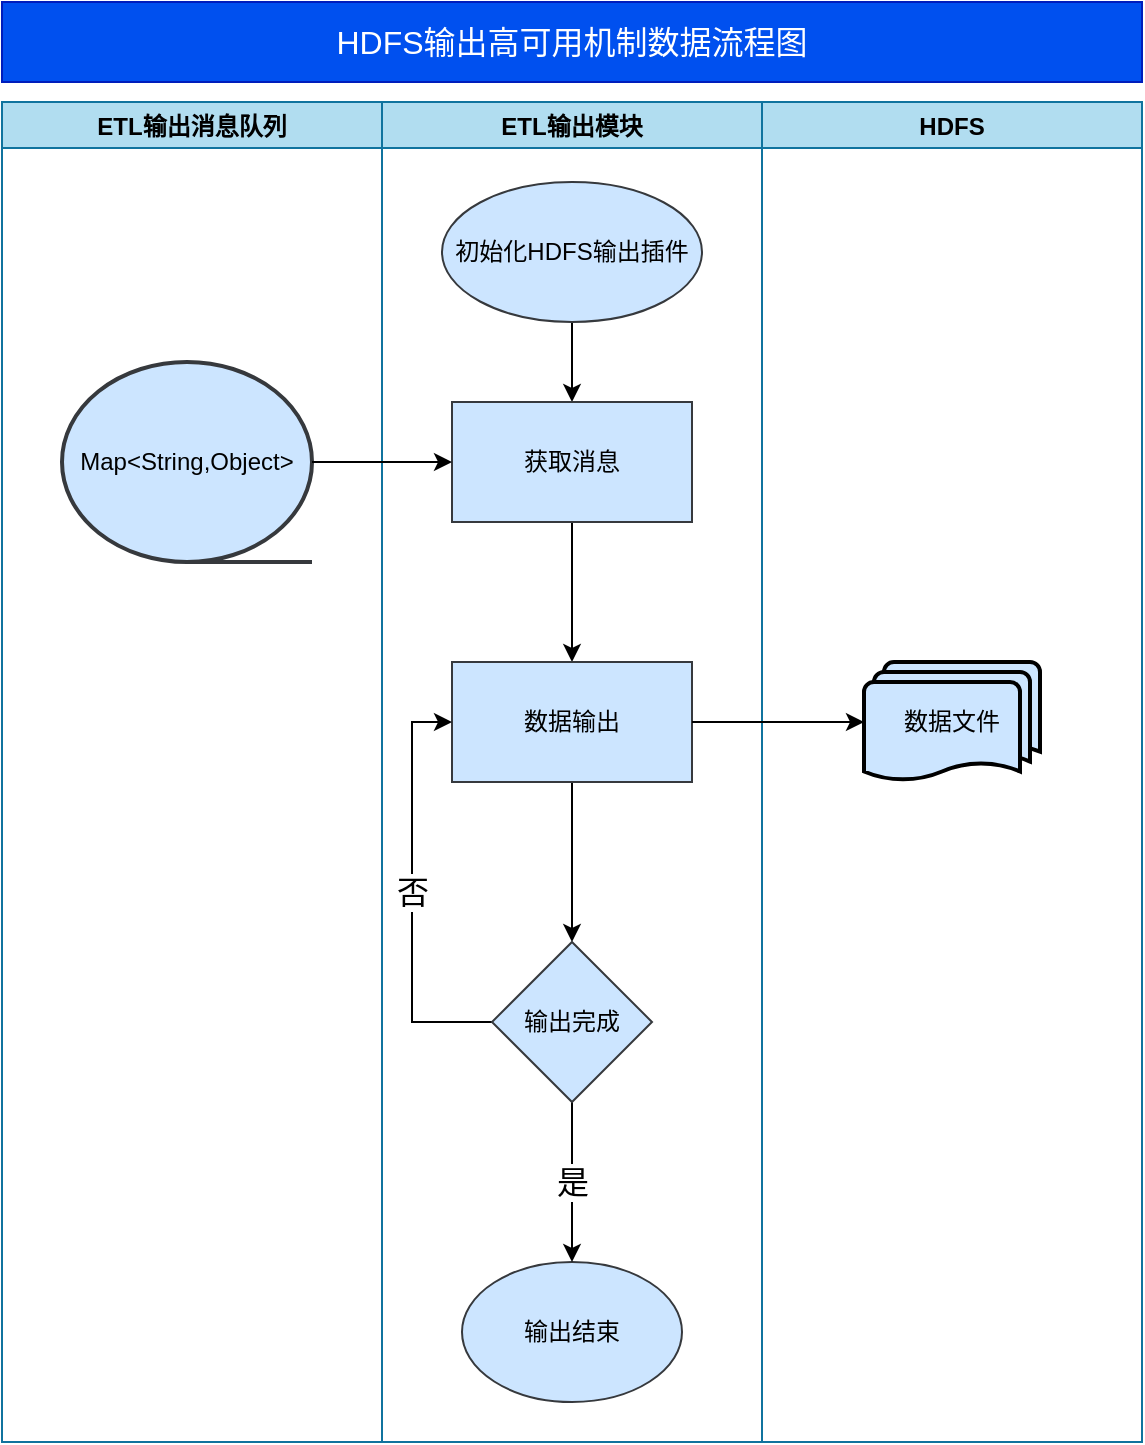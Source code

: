 <mxfile version="12.9.0" type="github" pages="4">
  <diagram name="HDFS输出高可用机制" id="QLA6c8afZ9ptkQlskvu9">
    <mxGraphModel dx="1038" dy="548" grid="1" gridSize="10" guides="1" tooltips="1" connect="1" arrows="1" fold="1" page="1" pageScale="1" pageWidth="3300" pageHeight="4681" math="0" shadow="0">
      <root>
        <mxCell id="_19f8AWKwFTEjqmsnG6Q-0" />
        <mxCell id="_19f8AWKwFTEjqmsnG6Q-1" parent="_19f8AWKwFTEjqmsnG6Q-0" />
        <mxCell id="5JSRhHSlmXWrOIIpgonB-0" value="ETL输出消息队列" style="swimlane;fillColor=#b1ddf0;strokeColor=#10739e;fontColor=#000000;" vertex="1" parent="_19f8AWKwFTEjqmsnG6Q-1">
          <mxGeometry x="190" y="110" width="190" height="670" as="geometry">
            <mxRectangle x="410" y="230" width="130" height="23" as="alternateBounds" />
          </mxGeometry>
        </mxCell>
        <mxCell id="5JSRhHSlmXWrOIIpgonB-1" value="Map&amp;lt;String,Object&amp;gt;" style="strokeWidth=2;html=1;shape=mxgraph.flowchart.sequential_data;whiteSpace=wrap;fillColor=#cce5ff;strokeColor=#36393d;" vertex="1" parent="5JSRhHSlmXWrOIIpgonB-0">
          <mxGeometry x="30" y="130" width="125" height="100" as="geometry" />
        </mxCell>
        <mxCell id="5JSRhHSlmXWrOIIpgonB-2" value="ETL输出模块" style="swimlane;fillColor=#b1ddf0;strokeColor=#10739e;startSize=23;" vertex="1" parent="_19f8AWKwFTEjqmsnG6Q-1">
          <mxGeometry x="380" y="110" width="190" height="670" as="geometry" />
        </mxCell>
        <mxCell id="5JSRhHSlmXWrOIIpgonB-3" style="edgeStyle=orthogonalEdgeStyle;rounded=0;orthogonalLoop=1;jettySize=auto;html=1;entryX=0.5;entryY=0;entryDx=0;entryDy=0;fontColor=#000000;" edge="1" parent="5JSRhHSlmXWrOIIpgonB-2" source="5JSRhHSlmXWrOIIpgonB-4" target="5JSRhHSlmXWrOIIpgonB-6">
          <mxGeometry relative="1" as="geometry" />
        </mxCell>
        <mxCell id="5JSRhHSlmXWrOIIpgonB-4" value="初始化HDFS输出插件" style="ellipse;whiteSpace=wrap;html=1;fillColor=#cce5ff;strokeColor=#36393d;" vertex="1" parent="5JSRhHSlmXWrOIIpgonB-2">
          <mxGeometry x="30" y="40" width="130" height="70" as="geometry" />
        </mxCell>
        <mxCell id="5JSRhHSlmXWrOIIpgonB-5" value="" style="edgeStyle=orthogonalEdgeStyle;rounded=0;orthogonalLoop=1;jettySize=auto;html=1;fontColor=#000000;entryX=0.5;entryY=0;entryDx=0;entryDy=0;" edge="1" parent="5JSRhHSlmXWrOIIpgonB-2" source="5JSRhHSlmXWrOIIpgonB-6" target="5JSRhHSlmXWrOIIpgonB-8">
          <mxGeometry relative="1" as="geometry">
            <mxPoint x="95" y="260" as="targetPoint" />
          </mxGeometry>
        </mxCell>
        <mxCell id="5JSRhHSlmXWrOIIpgonB-6" value="获取消息" style="whiteSpace=wrap;html=1;fillColor=#cce5ff;strokeColor=#36393d;" vertex="1" parent="5JSRhHSlmXWrOIIpgonB-2">
          <mxGeometry x="35" y="150" width="120" height="60" as="geometry" />
        </mxCell>
        <mxCell id="5JSRhHSlmXWrOIIpgonB-7" value="" style="edgeStyle=orthogonalEdgeStyle;rounded=0;orthogonalLoop=1;jettySize=auto;html=1;fontSize=16;entryX=0.5;entryY=0;entryDx=0;entryDy=0;" edge="1" parent="5JSRhHSlmXWrOIIpgonB-2" source="5JSRhHSlmXWrOIIpgonB-8" target="5JSRhHSlmXWrOIIpgonB-12">
          <mxGeometry relative="1" as="geometry">
            <mxPoint x="95" y="420" as="targetPoint" />
          </mxGeometry>
        </mxCell>
        <mxCell id="5JSRhHSlmXWrOIIpgonB-8" value="&lt;span style=&quot;white-space: normal&quot;&gt;数据输出&lt;/span&gt;" style="whiteSpace=wrap;html=1;fillColor=#cce5ff;strokeColor=#36393d;" vertex="1" parent="5JSRhHSlmXWrOIIpgonB-2">
          <mxGeometry x="35" y="280" width="120" height="60" as="geometry" />
        </mxCell>
        <mxCell id="5JSRhHSlmXWrOIIpgonB-9" value="输出结束" style="ellipse;whiteSpace=wrap;html=1;fillColor=#cce5ff;strokeColor=#36393d;" vertex="1" parent="5JSRhHSlmXWrOIIpgonB-2">
          <mxGeometry x="40" y="580" width="110" height="70" as="geometry" />
        </mxCell>
        <mxCell id="5JSRhHSlmXWrOIIpgonB-10" value="是" style="edgeStyle=orthogonalEdgeStyle;rounded=0;orthogonalLoop=1;jettySize=auto;html=1;entryX=0.5;entryY=0;entryDx=0;entryDy=0;fontSize=16;" edge="1" parent="5JSRhHSlmXWrOIIpgonB-2" source="5JSRhHSlmXWrOIIpgonB-12" target="5JSRhHSlmXWrOIIpgonB-9">
          <mxGeometry relative="1" as="geometry" />
        </mxCell>
        <mxCell id="5JSRhHSlmXWrOIIpgonB-11" value="否" style="edgeStyle=orthogonalEdgeStyle;rounded=0;orthogonalLoop=1;jettySize=auto;html=1;entryX=0;entryY=0.5;entryDx=0;entryDy=0;fontSize=16;exitX=0;exitY=0.5;exitDx=0;exitDy=0;" edge="1" parent="5JSRhHSlmXWrOIIpgonB-2" source="5JSRhHSlmXWrOIIpgonB-12" target="5JSRhHSlmXWrOIIpgonB-8">
          <mxGeometry relative="1" as="geometry">
            <Array as="points">
              <mxPoint x="15" y="460" />
              <mxPoint x="15" y="310" />
            </Array>
          </mxGeometry>
        </mxCell>
        <mxCell id="5JSRhHSlmXWrOIIpgonB-12" value="输出完成" style="rhombus;whiteSpace=wrap;html=1;fontSize=12;fillColor=#cce5ff;strokeColor=#36393d;" vertex="1" parent="5JSRhHSlmXWrOIIpgonB-2">
          <mxGeometry x="55" y="420" width="80" height="80" as="geometry" />
        </mxCell>
        <mxCell id="5JSRhHSlmXWrOIIpgonB-13" style="edgeStyle=orthogonalEdgeStyle;rounded=0;orthogonalLoop=1;jettySize=auto;html=1;entryX=0;entryY=0.5;entryDx=0;entryDy=0;fontColor=#000000;" edge="1" parent="_19f8AWKwFTEjqmsnG6Q-1" source="5JSRhHSlmXWrOIIpgonB-1" target="5JSRhHSlmXWrOIIpgonB-6">
          <mxGeometry relative="1" as="geometry" />
        </mxCell>
        <mxCell id="5JSRhHSlmXWrOIIpgonB-14" value="HDFS" style="swimlane;fillColor=#b1ddf0;strokeColor=#10739e;startSize=23;" vertex="1" parent="_19f8AWKwFTEjqmsnG6Q-1">
          <mxGeometry x="570" y="110" width="190" height="670" as="geometry" />
        </mxCell>
        <mxCell id="5JSRhHSlmXWrOIIpgonB-15" value="数据文件" style="strokeWidth=2;html=1;shape=mxgraph.flowchart.multi-document;whiteSpace=wrap;fontColor=#000000;fillColor=#CCE5FF;" vertex="1" parent="5JSRhHSlmXWrOIIpgonB-14">
          <mxGeometry x="51" y="280" width="88" height="60" as="geometry" />
        </mxCell>
        <mxCell id="5JSRhHSlmXWrOIIpgonB-16" style="edgeStyle=orthogonalEdgeStyle;rounded=0;orthogonalLoop=1;jettySize=auto;html=1;entryX=0;entryY=0.5;entryDx=0;entryDy=0;entryPerimeter=0;fontColor=#000000;" edge="1" parent="_19f8AWKwFTEjqmsnG6Q-1" source="5JSRhHSlmXWrOIIpgonB-8" target="5JSRhHSlmXWrOIIpgonB-15">
          <mxGeometry relative="1" as="geometry" />
        </mxCell>
        <mxCell id="5JSRhHSlmXWrOIIpgonB-17" value="HDFS输出高可用机制数据流程图" style="rounded=0;whiteSpace=wrap;html=1;fillColor=#0050ef;strokeColor=#001DBC;fontColor=#ffffff;fontSize=16;" vertex="1" parent="_19f8AWKwFTEjqmsnG6Q-1">
          <mxGeometry x="190" y="60" width="570" height="40" as="geometry" />
        </mxCell>
      </root>
    </mxGraphModel>
  </diagram>
  <diagram name="RedisMatcher缓存匹配解析器" id="6tJeXMhGGitV_Z6dKe4h">
    <mxGraphModel dx="1038" dy="548" grid="1" gridSize="10" guides="1" tooltips="1" connect="1" arrows="1" fold="1" page="1" pageScale="1" pageWidth="3300" pageHeight="4681" math="0" shadow="0">
      <root>
        <mxCell id="0AodWVna2HB9icSDbrAr-0" />
        <mxCell id="0AodWVna2HB9icSDbrAr-1" parent="0AodWVna2HB9icSDbrAr-0" />
        <mxCell id="0AodWVna2HB9icSDbrAr-2" value="数据源" style="swimlane;fillColor=#b1ddf0;strokeColor=#10739e;" parent="0AodWVna2HB9icSDbrAr-1" vertex="1">
          <mxGeometry x="260" y="220" width="220" height="590" as="geometry" />
        </mxCell>
        <mxCell id="0AodWVna2HB9icSDbrAr-3" value="源数据文件" style="strokeWidth=2;html=1;shape=mxgraph.flowchart.multi-document;whiteSpace=wrap;fillColor=#cce5ff;strokeColor=#36393d;" parent="0AodWVna2HB9icSDbrAr-2" vertex="1">
          <mxGeometry x="40" y="135" width="124" height="90" as="geometry" />
        </mxCell>
        <mxCell id="0AodWVna2HB9icSDbrAr-4" value="ETL输入模块" style="swimlane;fillColor=#b1ddf0;strokeColor=#10739e;" parent="0AodWVna2HB9icSDbrAr-1" vertex="1">
          <mxGeometry x="480" y="220" width="250" height="590" as="geometry" />
        </mxCell>
        <mxCell id="0AodWVna2HB9icSDbrAr-5" style="edgeStyle=orthogonalEdgeStyle;rounded=0;orthogonalLoop=1;jettySize=auto;html=1;entryX=0.5;entryY=0;entryDx=0;entryDy=0;" parent="0AodWVna2HB9icSDbrAr-4" source="0AodWVna2HB9icSDbrAr-6" target="0AodWVna2HB9icSDbrAr-8" edge="1">
          <mxGeometry relative="1" as="geometry" />
        </mxCell>
        <mxCell id="0AodWVna2HB9icSDbrAr-6" value="初始化输入模块" style="ellipse;whiteSpace=wrap;html=1;fillColor=#cce5ff;strokeColor=#36393d;" parent="0AodWVna2HB9icSDbrAr-4" vertex="1">
          <mxGeometry x="70" y="35" width="110" height="70" as="geometry" />
        </mxCell>
        <mxCell id="0AodWVna2HB9icSDbrAr-7" style="edgeStyle=orthogonalEdgeStyle;rounded=0;orthogonalLoop=1;jettySize=auto;html=1;entryX=0.5;entryY=0;entryDx=0;entryDy=0;" parent="0AodWVna2HB9icSDbrAr-4" source="0AodWVna2HB9icSDbrAr-8" target="0AodWVna2HB9icSDbrAr-10" edge="1">
          <mxGeometry relative="1" as="geometry" />
        </mxCell>
        <mxCell id="0AodWVna2HB9icSDbrAr-8" value="读取源数据" style="whiteSpace=wrap;html=1;fillColor=#cce5ff;strokeColor=#36393d;" parent="0AodWVna2HB9icSDbrAr-4" vertex="1">
          <mxGeometry x="65" y="150" width="120" height="60" as="geometry" />
        </mxCell>
        <mxCell id="0AodWVna2HB9icSDbrAr-9" style="edgeStyle=orthogonalEdgeStyle;rounded=0;orthogonalLoop=1;jettySize=auto;html=1;entryX=0.5;entryY=0;entryDx=0;entryDy=0;" parent="0AodWVna2HB9icSDbrAr-4" source="0AodWVna2HB9icSDbrAr-10" target="0AodWVna2HB9icSDbrAr-12" edge="1">
          <mxGeometry relative="1" as="geometry" />
        </mxCell>
        <mxCell id="0AodWVna2HB9icSDbrAr-10" value="处理源数据" style="whiteSpace=wrap;html=1;fillColor=#cce5ff;strokeColor=#36393d;" parent="0AodWVna2HB9icSDbrAr-4" vertex="1">
          <mxGeometry x="52.5" y="270" width="145" height="70" as="geometry" />
        </mxCell>
        <mxCell id="0AodWVna2HB9icSDbrAr-11" style="edgeStyle=orthogonalEdgeStyle;rounded=0;orthogonalLoop=1;jettySize=auto;html=1;entryX=0.5;entryY=0;entryDx=0;entryDy=0;" parent="0AodWVna2HB9icSDbrAr-4" source="0AodWVna2HB9icSDbrAr-12" target="0AodWVna2HB9icSDbrAr-13" edge="1">
          <mxGeometry relative="1" as="geometry">
            <mxPoint x="125" y="480" as="targetPoint" />
          </mxGeometry>
        </mxCell>
        <mxCell id="0AodWVna2HB9icSDbrAr-12" value="提取需要的数据输出" style="whiteSpace=wrap;html=1;fillColor=#cce5ff;strokeColor=#36393d;" parent="0AodWVna2HB9icSDbrAr-4" vertex="1">
          <mxGeometry x="65" y="380" width="120" height="60" as="geometry" />
        </mxCell>
        <mxCell id="0AodWVna2HB9icSDbrAr-13" value="输入模块完毕" style="ellipse;whiteSpace=wrap;html=1;fillColor=#cce5ff;strokeColor=#36393d;" parent="0AodWVna2HB9icSDbrAr-4" vertex="1">
          <mxGeometry x="70" y="500" width="110" height="70" as="geometry" />
        </mxCell>
        <mxCell id="0AodWVna2HB9icSDbrAr-14" value="ETL输入消息队列" style="swimlane;fillColor=#b1ddf0;strokeColor=#10739e;" parent="0AodWVna2HB9icSDbrAr-1" vertex="1">
          <mxGeometry x="730" y="220" width="190" height="590" as="geometry" />
        </mxCell>
        <mxCell id="0AodWVna2HB9icSDbrAr-15" value="Map&amp;lt;String,Object&amp;gt;" style="strokeWidth=2;html=1;shape=mxgraph.flowchart.sequential_data;whiteSpace=wrap;fillColor=#cce5ff;strokeColor=#36393d;" parent="0AodWVna2HB9icSDbrAr-14" vertex="1">
          <mxGeometry x="30" y="130" width="125" height="100" as="geometry" />
        </mxCell>
        <mxCell id="0AodWVna2HB9icSDbrAr-16" style="edgeStyle=orthogonalEdgeStyle;rounded=0;orthogonalLoop=1;jettySize=auto;html=1;entryX=0.5;entryY=1;entryDx=0;entryDy=0;entryPerimeter=0;" parent="0AodWVna2HB9icSDbrAr-1" source="0AodWVna2HB9icSDbrAr-12" target="0AodWVna2HB9icSDbrAr-15" edge="1">
          <mxGeometry relative="1" as="geometry" />
        </mxCell>
        <mxCell id="0AodWVna2HB9icSDbrAr-17" style="edgeStyle=orthogonalEdgeStyle;rounded=0;orthogonalLoop=1;jettySize=auto;html=1;entryX=0;entryY=0.5;entryDx=0;entryDy=0;fontColor=#FFFFFF;" parent="0AodWVna2HB9icSDbrAr-1" source="0AodWVna2HB9icSDbrAr-3" target="0AodWVna2HB9icSDbrAr-8" edge="1">
          <mxGeometry relative="1" as="geometry" />
        </mxCell>
        <mxCell id="0AodWVna2HB9icSDbrAr-18" value="ETL解析模块" style="swimlane;fillColor=#b1ddf0;strokeColor=#10739e;startSize=23;" parent="0AodWVna2HB9icSDbrAr-1" vertex="1">
          <mxGeometry x="920" y="220" width="190" height="590" as="geometry" />
        </mxCell>
        <mxCell id="0AodWVna2HB9icSDbrAr-19" style="edgeStyle=orthogonalEdgeStyle;rounded=0;orthogonalLoop=1;jettySize=auto;html=1;entryX=0.5;entryY=0;entryDx=0;entryDy=0;fontColor=#FFFFFF;" parent="0AodWVna2HB9icSDbrAr-18" source="0AodWVna2HB9icSDbrAr-20" target="0AodWVna2HB9icSDbrAr-22" edge="1">
          <mxGeometry relative="1" as="geometry" />
        </mxCell>
        <mxCell id="0AodWVna2HB9icSDbrAr-20" value="初始化解析模块" style="ellipse;whiteSpace=wrap;html=1;fillColor=#cce5ff;strokeColor=#36393d;" parent="0AodWVna2HB9icSDbrAr-18" vertex="1">
          <mxGeometry x="40" y="35" width="110" height="70" as="geometry" />
        </mxCell>
        <mxCell id="0AodWVna2HB9icSDbrAr-21" value="" style="edgeStyle=orthogonalEdgeStyle;rounded=0;orthogonalLoop=1;jettySize=auto;html=1;fontColor=#FFFFFF;" parent="0AodWVna2HB9icSDbrAr-18" source="0AodWVna2HB9icSDbrAr-22" target="0AodWVna2HB9icSDbrAr-24" edge="1">
          <mxGeometry relative="1" as="geometry" />
        </mxCell>
        <mxCell id="0AodWVna2HB9icSDbrAr-22" value="获取消息" style="whiteSpace=wrap;html=1;fillColor=#cce5ff;strokeColor=#36393d;" parent="0AodWVna2HB9icSDbrAr-18" vertex="1">
          <mxGeometry x="35" y="150" width="120" height="60" as="geometry" />
        </mxCell>
        <mxCell id="0AodWVna2HB9icSDbrAr-23" value="" style="edgeStyle=orthogonalEdgeStyle;rounded=0;orthogonalLoop=1;jettySize=auto;html=1;fontColor=#FFFFFF;" parent="0AodWVna2HB9icSDbrAr-18" source="0AodWVna2HB9icSDbrAr-24" target="0AodWVna2HB9icSDbrAr-26" edge="1">
          <mxGeometry relative="1" as="geometry" />
        </mxCell>
        <mxCell id="0AodWVna2HB9icSDbrAr-24" value="RedisMatcher匹配key与field" style="whiteSpace=wrap;html=1;fillColor=#cce5ff;strokeColor=#36393d;" parent="0AodWVna2HB9icSDbrAr-18" vertex="1">
          <mxGeometry x="35" y="265" width="120" height="60" as="geometry" />
        </mxCell>
        <mxCell id="0AodWVna2HB9icSDbrAr-25" value="" style="edgeStyle=orthogonalEdgeStyle;rounded=0;orthogonalLoop=1;jettySize=auto;html=1;fontColor=#FFFFFF;entryX=0.5;entryY=0;entryDx=0;entryDy=0;" parent="0AodWVna2HB9icSDbrAr-18" source="0AodWVna2HB9icSDbrAr-26" target="0AodWVna2HB9icSDbrAr-27" edge="1">
          <mxGeometry relative="1" as="geometry">
            <mxPoint x="95" y="500" as="targetPoint" />
          </mxGeometry>
        </mxCell>
        <mxCell id="0AodWVna2HB9icSDbrAr-26" value="输出消息" style="whiteSpace=wrap;html=1;fillColor=#cce5ff;strokeColor=#36393d;" parent="0AodWVna2HB9icSDbrAr-18" vertex="1">
          <mxGeometry x="35" y="380" width="120" height="60" as="geometry" />
        </mxCell>
        <mxCell id="0AodWVna2HB9icSDbrAr-27" value="解析模块完毕" style="ellipse;whiteSpace=wrap;html=1;fillColor=#cce5ff;strokeColor=#36393d;" parent="0AodWVna2HB9icSDbrAr-18" vertex="1">
          <mxGeometry x="40" y="500" width="110" height="70" as="geometry" />
        </mxCell>
        <mxCell id="0AodWVna2HB9icSDbrAr-28" style="edgeStyle=orthogonalEdgeStyle;rounded=0;orthogonalLoop=1;jettySize=auto;html=1;entryX=0;entryY=0.5;entryDx=0;entryDy=0;fontColor=#FFFFFF;" parent="0AodWVna2HB9icSDbrAr-1" source="0AodWVna2HB9icSDbrAr-15" target="0AodWVna2HB9icSDbrAr-22" edge="1">
          <mxGeometry relative="1" as="geometry" />
        </mxCell>
        <mxCell id="0AodWVna2HB9icSDbrAr-29" value="ETL输出消息队列" style="swimlane;fillColor=#b1ddf0;strokeColor=#10739e;" parent="0AodWVna2HB9icSDbrAr-1" vertex="1">
          <mxGeometry x="1110" y="220" width="190" height="590" as="geometry" />
        </mxCell>
        <mxCell id="0AodWVna2HB9icSDbrAr-30" value="Map&amp;lt;String,Object&amp;gt;" style="strokeWidth=2;html=1;shape=mxgraph.flowchart.sequential_data;whiteSpace=wrap;fillColor=#cce5ff;strokeColor=#36393d;" parent="0AodWVna2HB9icSDbrAr-29" vertex="1">
          <mxGeometry x="30" y="130" width="125" height="100" as="geometry" />
        </mxCell>
        <mxCell id="0AodWVna2HB9icSDbrAr-31" style="edgeStyle=orthogonalEdgeStyle;rounded=0;orthogonalLoop=1;jettySize=auto;html=1;entryX=0.5;entryY=1;entryDx=0;entryDy=0;entryPerimeter=0;fontColor=#FFFFFF;" parent="0AodWVna2HB9icSDbrAr-1" source="0AodWVna2HB9icSDbrAr-26" target="0AodWVna2HB9icSDbrAr-30" edge="1">
          <mxGeometry relative="1" as="geometry" />
        </mxCell>
        <mxCell id="L3FBEPCJGVgEJKZWhFNF-0" value="RedisMatcher缓存匹配解析器" style="rounded=0;whiteSpace=wrap;html=1;fillColor=#0050ef;strokeColor=#001DBC;fontColor=#ffffff;fontSize=16;" vertex="1" parent="0AodWVna2HB9icSDbrAr-1">
          <mxGeometry x="260" y="170" width="1040" height="40" as="geometry" />
        </mxCell>
      </root>
    </mxGraphModel>
  </diagram>
  <diagram name="HashMapping规则加载机制优化" id="JFFQAuG_wPv6WIEdarv0">
    <mxGraphModel dx="1038" dy="548" grid="1" gridSize="10" guides="1" tooltips="1" connect="1" arrows="1" fold="1" page="1" pageScale="1" pageWidth="3300" pageHeight="4681" math="0" shadow="0">
      <root>
        <mxCell id="qLnb4DoY_4VkfMyuGr5S-0" />
        <mxCell id="qLnb4DoY_4VkfMyuGr5S-1" parent="qLnb4DoY_4VkfMyuGr5S-0" />
        <mxCell id="qLnb4DoY_4VkfMyuGr5S-2" value="数据源" style="swimlane;fillColor=#b1ddf0;strokeColor=#10739e;" parent="qLnb4DoY_4VkfMyuGr5S-1" vertex="1">
          <mxGeometry x="240" y="220" width="240" height="700" as="geometry" />
        </mxCell>
        <mxCell id="qLnb4DoY_4VkfMyuGr5S-34" value="MySQL数据库" style="html=1;shape=mxgraph.flowchart.database;whiteSpace=wrap;fontColor=#000000;strokeColor=#36393d;fillColor=#cce5ff;" parent="qLnb4DoY_4VkfMyuGr5S-2" vertex="1">
          <mxGeometry x="65" y="125" width="90" height="110" as="geometry" />
        </mxCell>
        <mxCell id="qLnb4DoY_4VkfMyuGr5S-18" value="ETL解析模块" style="swimlane;fillColor=#b1ddf0;strokeColor=#10739e;startSize=23;" parent="qLnb4DoY_4VkfMyuGr5S-1" vertex="1">
          <mxGeometry x="480" y="220" width="250" height="700" as="geometry" />
        </mxCell>
        <mxCell id="V2bdReU_o3_CmRVQtRbT-26" style="edgeStyle=orthogonalEdgeStyle;rounded=0;orthogonalLoop=1;jettySize=auto;html=1;entryX=0.5;entryY=0;entryDx=0;entryDy=0;fontSize=12;" edge="1" parent="qLnb4DoY_4VkfMyuGr5S-18" source="qLnb4DoY_4VkfMyuGr5S-20" target="V2bdReU_o3_CmRVQtRbT-16">
          <mxGeometry relative="1" as="geometry" />
        </mxCell>
        <mxCell id="qLnb4DoY_4VkfMyuGr5S-20" value="初始化HashMapping解析器" style="ellipse;whiteSpace=wrap;html=1;fillColor=#cce5ff;strokeColor=#36393d;" parent="qLnb4DoY_4VkfMyuGr5S-18" vertex="1">
          <mxGeometry x="60" y="30" width="120" height="70" as="geometry" />
        </mxCell>
        <mxCell id="V2bdReU_o3_CmRVQtRbT-23" value="" style="edgeStyle=orthogonalEdgeStyle;rounded=0;orthogonalLoop=1;jettySize=auto;html=1;fontSize=12;" edge="1" parent="qLnb4DoY_4VkfMyuGr5S-18" source="qLnb4DoY_4VkfMyuGr5S-22" target="V2bdReU_o3_CmRVQtRbT-22">
          <mxGeometry relative="1" as="geometry" />
        </mxCell>
        <mxCell id="qLnb4DoY_4VkfMyuGr5S-22" value="从MySQL中加载规则集" style="whiteSpace=wrap;html=1;fillColor=#cce5ff;strokeColor=#36393d;" parent="qLnb4DoY_4VkfMyuGr5S-18" vertex="1">
          <mxGeometry x="60" y="360" width="120" height="60" as="geometry" />
        </mxCell>
        <mxCell id="V2bdReU_o3_CmRVQtRbT-25" style="edgeStyle=orthogonalEdgeStyle;rounded=0;orthogonalLoop=1;jettySize=auto;html=1;fontSize=12;" edge="1" parent="qLnb4DoY_4VkfMyuGr5S-18" source="V2bdReU_o3_CmRVQtRbT-22" target="qLnb4DoY_4VkfMyuGr5S-27">
          <mxGeometry relative="1" as="geometry" />
        </mxCell>
        <mxCell id="V2bdReU_o3_CmRVQtRbT-22" value="以SQL为key缓存规则集" style="whiteSpace=wrap;html=1;fillColor=#cce5ff;strokeColor=#36393d;" vertex="1" parent="qLnb4DoY_4VkfMyuGr5S-18">
          <mxGeometry x="60" y="500" width="120" height="60" as="geometry" />
        </mxCell>
        <mxCell id="qLnb4DoY_4VkfMyuGr5S-27" value="规则加载完毕" style="ellipse;whiteSpace=wrap;html=1;fillColor=#cce5ff;strokeColor=#36393d;" parent="qLnb4DoY_4VkfMyuGr5S-18" vertex="1">
          <mxGeometry x="65" y="620" width="110" height="70" as="geometry" />
        </mxCell>
        <mxCell id="V2bdReU_o3_CmRVQtRbT-18" value="" style="edgeStyle=orthogonalEdgeStyle;rounded=0;orthogonalLoop=1;jettySize=auto;html=1;fontSize=16;" edge="1" parent="qLnb4DoY_4VkfMyuGr5S-18" source="V2bdReU_o3_CmRVQtRbT-16" target="V2bdReU_o3_CmRVQtRbT-12">
          <mxGeometry relative="1" as="geometry" />
        </mxCell>
        <mxCell id="V2bdReU_o3_CmRVQtRbT-16" value="以SQL为key获取规则集" style="whiteSpace=wrap;html=1;fillColor=#cce5ff;strokeColor=#36393d;" vertex="1" parent="qLnb4DoY_4VkfMyuGr5S-18">
          <mxGeometry x="60" y="140" width="120" height="60" as="geometry" />
        </mxCell>
        <mxCell id="V2bdReU_o3_CmRVQtRbT-19" value="否" style="edgeStyle=orthogonalEdgeStyle;rounded=0;orthogonalLoop=1;jettySize=auto;html=1;entryX=0.5;entryY=0;entryDx=0;entryDy=0;fontSize=12;" edge="1" parent="qLnb4DoY_4VkfMyuGr5S-18" source="V2bdReU_o3_CmRVQtRbT-12" target="qLnb4DoY_4VkfMyuGr5S-22">
          <mxGeometry relative="1" as="geometry" />
        </mxCell>
        <mxCell id="V2bdReU_o3_CmRVQtRbT-12" value="存在" style="rhombus;whiteSpace=wrap;html=1;fontSize=12;strokeColor=#36393d;fillColor=#cce5ff;" vertex="1" parent="qLnb4DoY_4VkfMyuGr5S-18">
          <mxGeometry x="80" y="240" width="80" height="80" as="geometry" />
        </mxCell>
        <mxCell id="qLnb4DoY_4VkfMyuGr5S-35" style="edgeStyle=orthogonalEdgeStyle;rounded=0;orthogonalLoop=1;jettySize=auto;html=1;fontColor=#000000;" parent="qLnb4DoY_4VkfMyuGr5S-1" source="qLnb4DoY_4VkfMyuGr5S-22" target="qLnb4DoY_4VkfMyuGr5S-34" edge="1">
          <mxGeometry relative="1" as="geometry" />
        </mxCell>
        <mxCell id="V2bdReU_o3_CmRVQtRbT-0" value="HashMappingAnalyser规则加载机制优化" style="rounded=0;whiteSpace=wrap;html=1;fillColor=#0050ef;strokeColor=#001DBC;fontColor=#ffffff;fontSize=16;" vertex="1" parent="qLnb4DoY_4VkfMyuGr5S-1">
          <mxGeometry x="240" y="180" width="680" height="30" as="geometry" />
        </mxCell>
        <mxCell id="V2bdReU_o3_CmRVQtRbT-1" value="ETL内存" style="swimlane;fillColor=#b1ddf0;strokeColor=#10739e;startSize=23;" vertex="1" parent="qLnb4DoY_4VkfMyuGr5S-1">
          <mxGeometry x="730" y="220" width="190" height="700" as="geometry" />
        </mxCell>
        <mxCell id="V2bdReU_o3_CmRVQtRbT-11" value="以SQL语句为key缓存规则集" style="shape=cylinder;whiteSpace=wrap;html=1;boundedLbl=1;backgroundOutline=1;fontSize=12;strokeColor=#36393d;fillColor=#cce5ff;" vertex="1" parent="V2bdReU_o3_CmRVQtRbT-1">
          <mxGeometry x="50" y="290" width="75" height="110" as="geometry" />
        </mxCell>
        <mxCell id="V2bdReU_o3_CmRVQtRbT-24" style="edgeStyle=orthogonalEdgeStyle;rounded=0;orthogonalLoop=1;jettySize=auto;html=1;entryX=0.5;entryY=1;entryDx=0;entryDy=0;fontSize=12;" edge="1" parent="qLnb4DoY_4VkfMyuGr5S-1" source="V2bdReU_o3_CmRVQtRbT-22" target="V2bdReU_o3_CmRVQtRbT-11">
          <mxGeometry relative="1" as="geometry" />
        </mxCell>
        <mxCell id="V2bdReU_o3_CmRVQtRbT-27" style="edgeStyle=orthogonalEdgeStyle;rounded=0;orthogonalLoop=1;jettySize=auto;html=1;entryX=0.5;entryY=0;entryDx=0;entryDy=0;fontSize=12;" edge="1" parent="qLnb4DoY_4VkfMyuGr5S-1" source="V2bdReU_o3_CmRVQtRbT-16" target="V2bdReU_o3_CmRVQtRbT-11">
          <mxGeometry relative="1" as="geometry" />
        </mxCell>
      </root>
    </mxGraphModel>
  </diagram>
  <diagram id="uwxx-zVWT2aNcqOA1kUx" name="规则更新机制优化">
    <mxGraphModel dx="1038" dy="548" grid="1" gridSize="10" guides="1" tooltips="1" connect="1" arrows="1" fold="1" page="1" pageScale="1" pageWidth="827" pageHeight="1169" math="0" shadow="0">
      <root>
        <mxCell id="eJphlYySZREIFO1Mv2iO-0" />
        <mxCell id="eJphlYySZREIFO1Mv2iO-1" parent="eJphlYySZREIFO1Mv2iO-0" />
        <mxCell id="snnlCT7HqFTVK2Kif3Db-0" value="数据源" style="swimlane;fillColor=#b1ddf0;strokeColor=#10739e;" vertex="1" parent="eJphlYySZREIFO1Mv2iO-1">
          <mxGeometry x="60" y="100" width="240" height="740" as="geometry" />
        </mxCell>
        <mxCell id="snnlCT7HqFTVK2Kif3Db-1" value="MySQL数据库" style="html=1;shape=mxgraph.flowchart.database;whiteSpace=wrap;fontColor=#000000;strokeColor=#36393d;fillColor=#cce5ff;" vertex="1" parent="snnlCT7HqFTVK2Kif3Db-0">
          <mxGeometry x="60" y="115" width="90" height="110" as="geometry" />
        </mxCell>
        <mxCell id="snnlCT7HqFTVK2Kif3Db-2" value="ETL" style="swimlane;fillColor=#b1ddf0;strokeColor=#10739e;startSize=23;" vertex="1" parent="eJphlYySZREIFO1Mv2iO-1">
          <mxGeometry x="300" y="100" width="250" height="740" as="geometry" />
        </mxCell>
        <mxCell id="snnlCT7HqFTVK2Kif3Db-3" style="edgeStyle=orthogonalEdgeStyle;rounded=0;orthogonalLoop=1;jettySize=auto;html=1;entryX=0.5;entryY=0;entryDx=0;entryDy=0;fontSize=12;" edge="1" parent="snnlCT7HqFTVK2Kif3Db-2" source="snnlCT7HqFTVK2Kif3Db-4" target="snnlCT7HqFTVK2Kif3Db-11">
          <mxGeometry relative="1" as="geometry" />
        </mxCell>
        <mxCell id="snnlCT7HqFTVK2Kif3Db-4" value="初始化解析模块" style="ellipse;whiteSpace=wrap;html=1;fillColor=#cce5ff;strokeColor=#36393d;" vertex="1" parent="snnlCT7HqFTVK2Kif3Db-2">
          <mxGeometry x="60" y="30" width="120" height="70" as="geometry" />
        </mxCell>
        <mxCell id="snnlCT7HqFTVK2Kif3Db-9" value="规则更新完毕" style="ellipse;whiteSpace=wrap;html=1;fillColor=#cce5ff;strokeColor=#36393d;" vertex="1" parent="snnlCT7HqFTVK2Kif3Db-2">
          <mxGeometry x="65" y="660" width="110" height="70" as="geometry" />
        </mxCell>
        <mxCell id="zdzRJm_jQECb4HYVEGGP-2" style="edgeStyle=orthogonalEdgeStyle;rounded=0;orthogonalLoop=1;jettySize=auto;html=1;entryX=0.5;entryY=0;entryDx=0;entryDy=0;fontSize=12;" edge="1" parent="snnlCT7HqFTVK2Kif3Db-2" source="snnlCT7HqFTVK2Kif3Db-11" target="zdzRJm_jQECb4HYVEGGP-0">
          <mxGeometry relative="1" as="geometry" />
        </mxCell>
        <mxCell id="snnlCT7HqFTVK2Kif3Db-11" value="加载规则集" style="whiteSpace=wrap;html=1;fillColor=#cce5ff;strokeColor=#36393d;" vertex="1" parent="snnlCT7HqFTVK2Kif3Db-2">
          <mxGeometry x="60" y="140" width="120" height="60" as="geometry" />
        </mxCell>
        <mxCell id="zdzRJm_jQECb4HYVEGGP-6" value="" style="edgeStyle=orthogonalEdgeStyle;rounded=0;orthogonalLoop=1;jettySize=auto;html=1;fontSize=12;entryX=0.5;entryY=0;entryDx=0;entryDy=0;" edge="1" parent="snnlCT7HqFTVK2Kif3Db-2" source="snnlCT7HqFTVK2Kif3Db-13" target="zdzRJm_jQECb4HYVEGGP-7">
          <mxGeometry relative="1" as="geometry">
            <mxPoint x="120" y="510" as="targetPoint" />
          </mxGeometry>
        </mxCell>
        <mxCell id="zdzRJm_jQECb4HYVEGGP-10" value="是" style="edgeStyle=orthogonalEdgeStyle;rounded=0;orthogonalLoop=1;jettySize=auto;html=1;fontSize=12;" edge="1" parent="snnlCT7HqFTVK2Kif3Db-2" source="snnlCT7HqFTVK2Kif3Db-13" target="zdzRJm_jQECb4HYVEGGP-7">
          <mxGeometry relative="1" as="geometry" />
        </mxCell>
        <mxCell id="zdzRJm_jQECb4HYVEGGP-11" value="否" style="edgeStyle=orthogonalEdgeStyle;rounded=0;orthogonalLoop=1;jettySize=auto;html=1;entryX=0;entryY=0.5;entryDx=0;entryDy=0;fontSize=12;" edge="1" parent="snnlCT7HqFTVK2Kif3Db-2" source="snnlCT7HqFTVK2Kif3Db-13" target="zdzRJm_jQECb4HYVEGGP-0">
          <mxGeometry relative="1" as="geometry">
            <Array as="points">
              <mxPoint x="20" y="390" />
              <mxPoint x="20" y="285" />
            </Array>
          </mxGeometry>
        </mxCell>
        <mxCell id="snnlCT7HqFTVK2Kif3Db-13" value="是否有更新任务" style="rhombus;whiteSpace=wrap;html=1;fontSize=12;strokeColor=#36393d;fillColor=#cce5ff;" vertex="1" parent="snnlCT7HqFTVK2Kif3Db-2">
          <mxGeometry x="80" y="350" width="80" height="80" as="geometry" />
        </mxCell>
        <mxCell id="zdzRJm_jQECb4HYVEGGP-3" style="edgeStyle=orthogonalEdgeStyle;rounded=0;orthogonalLoop=1;jettySize=auto;html=1;entryX=0.5;entryY=0;entryDx=0;entryDy=0;fontSize=12;" edge="1" parent="snnlCT7HqFTVK2Kif3Db-2" source="zdzRJm_jQECb4HYVEGGP-0" target="snnlCT7HqFTVK2Kif3Db-13">
          <mxGeometry relative="1" as="geometry" />
        </mxCell>
        <mxCell id="zdzRJm_jQECb4HYVEGGP-0" value="获取更新任务" style="whiteSpace=wrap;html=1;fillColor=#cce5ff;strokeColor=#36393d;" vertex="1" parent="snnlCT7HqFTVK2Kif3Db-2">
          <mxGeometry x="60" y="255" width="120" height="60" as="geometry" />
        </mxCell>
        <mxCell id="zdzRJm_jQECb4HYVEGGP-13" value="" style="edgeStyle=orthogonalEdgeStyle;rounded=0;orthogonalLoop=1;jettySize=auto;html=1;fontSize=12;" edge="1" parent="snnlCT7HqFTVK2Kif3Db-2" source="zdzRJm_jQECb4HYVEGGP-7" target="zdzRJm_jQECb4HYVEGGP-12">
          <mxGeometry relative="1" as="geometry" />
        </mxCell>
        <mxCell id="zdzRJm_jQECb4HYVEGGP-7" value="加载规则集" style="whiteSpace=wrap;html=1;fillColor=#cce5ff;strokeColor=#36393d;" vertex="1" parent="snnlCT7HqFTVK2Kif3Db-2">
          <mxGeometry x="60" y="470" width="120" height="60" as="geometry" />
        </mxCell>
        <mxCell id="zdzRJm_jQECb4HYVEGGP-16" style="edgeStyle=orthogonalEdgeStyle;rounded=0;orthogonalLoop=1;jettySize=auto;html=1;entryX=0.5;entryY=0;entryDx=0;entryDy=0;fontSize=12;" edge="1" parent="snnlCT7HqFTVK2Kif3Db-2" source="zdzRJm_jQECb4HYVEGGP-12" target="snnlCT7HqFTVK2Kif3Db-9">
          <mxGeometry relative="1" as="geometry" />
        </mxCell>
        <mxCell id="zdzRJm_jQECb4HYVEGGP-12" value="任务信息存入" style="whiteSpace=wrap;html=1;fillColor=#cce5ff;strokeColor=#36393d;" vertex="1" parent="snnlCT7HqFTVK2Kif3Db-2">
          <mxGeometry x="60" y="560" width="120" height="60" as="geometry" />
        </mxCell>
        <mxCell id="snnlCT7HqFTVK2Kif3Db-15" value="规则更新机制优化" style="rounded=0;whiteSpace=wrap;html=1;fillColor=#0050ef;strokeColor=#001DBC;fontColor=#ffffff;fontSize=16;" vertex="1" parent="eJphlYySZREIFO1Mv2iO-1">
          <mxGeometry x="60" y="60" width="680" height="30" as="geometry" />
        </mxCell>
        <mxCell id="snnlCT7HqFTVK2Kif3Db-16" value="队列" style="swimlane;fillColor=#b1ddf0;strokeColor=#10739e;startSize=23;" vertex="1" parent="eJphlYySZREIFO1Mv2iO-1">
          <mxGeometry x="550" y="100" width="190" height="740" as="geometry" />
        </mxCell>
        <mxCell id="zdzRJm_jQECb4HYVEGGP-18" value="&lt;span style=&quot;white-space: normal&quot;&gt;更新任务队列&lt;/span&gt;" style="html=1;shape=mxgraph.flowchart.sequential_data;whiteSpace=wrap;fontSize=12;strokeColor=#36393d;fillColor=#cce5ff;" vertex="1" parent="snnlCT7HqFTVK2Kif3Db-16">
          <mxGeometry x="45" y="235" width="100" height="100" as="geometry" />
        </mxCell>
        <mxCell id="zdzRJm_jQECb4HYVEGGP-19" value="完成&lt;span style=&quot;white-space: normal&quot;&gt;任务队列&lt;/span&gt;" style="html=1;shape=mxgraph.flowchart.sequential_data;whiteSpace=wrap;fontSize=12;strokeColor=#36393d;fillColor=#cce5ff;" vertex="1" parent="snnlCT7HqFTVK2Kif3Db-16">
          <mxGeometry x="40" y="540" width="100" height="100" as="geometry" />
        </mxCell>
        <mxCell id="9gxssYr24u0h9m5-xp3r-0" style="edgeStyle=orthogonalEdgeStyle;rounded=0;orthogonalLoop=1;jettySize=auto;html=1;entryX=1;entryY=0.5;entryDx=0;entryDy=0;entryPerimeter=0;fontSize=12;" edge="1" parent="eJphlYySZREIFO1Mv2iO-1" source="snnlCT7HqFTVK2Kif3Db-11" target="snnlCT7HqFTVK2Kif3Db-1">
          <mxGeometry relative="1" as="geometry" />
        </mxCell>
        <mxCell id="zdzRJm_jQECb4HYVEGGP-1" style="edgeStyle=orthogonalEdgeStyle;rounded=0;orthogonalLoop=1;jettySize=auto;html=1;fontSize=12;entryX=0;entryY=0.5;entryDx=0;entryDy=0;entryPerimeter=0;" edge="1" parent="eJphlYySZREIFO1Mv2iO-1" source="zdzRJm_jQECb4HYVEGGP-0" target="zdzRJm_jQECb4HYVEGGP-18">
          <mxGeometry relative="1" as="geometry">
            <mxPoint x="608" y="385" as="targetPoint" />
          </mxGeometry>
        </mxCell>
        <mxCell id="zdzRJm_jQECb4HYVEGGP-8" style="edgeStyle=orthogonalEdgeStyle;rounded=0;orthogonalLoop=1;jettySize=auto;html=1;entryX=0.5;entryY=1;entryDx=0;entryDy=0;entryPerimeter=0;fontSize=12;" edge="1" parent="eJphlYySZREIFO1Mv2iO-1" source="zdzRJm_jQECb4HYVEGGP-7" target="snnlCT7HqFTVK2Kif3Db-1">
          <mxGeometry relative="1" as="geometry" />
        </mxCell>
        <mxCell id="zdzRJm_jQECb4HYVEGGP-20" style="edgeStyle=orthogonalEdgeStyle;rounded=0;orthogonalLoop=1;jettySize=auto;html=1;entryX=0;entryY=0.5;entryDx=0;entryDy=0;entryPerimeter=0;fontSize=12;" edge="1" parent="eJphlYySZREIFO1Mv2iO-1" source="zdzRJm_jQECb4HYVEGGP-12" target="zdzRJm_jQECb4HYVEGGP-19">
          <mxGeometry relative="1" as="geometry" />
        </mxCell>
      </root>
    </mxGraphModel>
  </diagram>
</mxfile>
